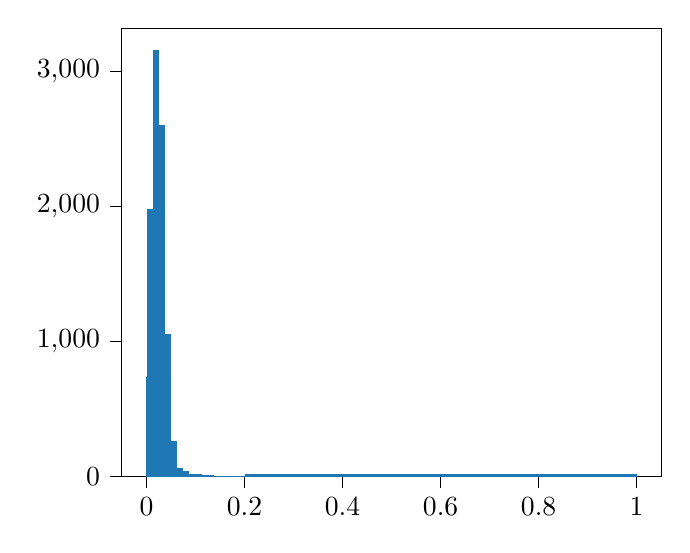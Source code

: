 % This file was created with tikzplotlib v0.10.1.
\begin{tikzpicture}

\definecolor{darkgray176}{RGB}{176,176,176}
\definecolor{steelblue31119180}{RGB}{31,119,180}

\begin{axis}[
tick align=outside,
tick pos=left,
x grid style={darkgray176},
xmin=-0.051, xmax=1.05,
xtick style={color=black},
y grid style={darkgray176},
ymin=0, ymax=3320.1,
ytick style={color=black}
]
\draw[draw=none,fill=steelblue31119180] (axis cs:-0.001,0) rectangle (axis cs:0.001,736);
\draw[draw=none,fill=steelblue31119180] (axis cs:0.001,0) rectangle (axis cs:0.013,1978);
\draw[draw=none,fill=steelblue31119180] (axis cs:0.013,0) rectangle (axis cs:0.025,3162);
\draw[draw=none,fill=steelblue31119180] (axis cs:0.025,0) rectangle (axis cs:0.037,2605);
\draw[draw=none,fill=steelblue31119180] (axis cs:0.037,0) rectangle (axis cs:0.05,1056);
\draw[draw=none,fill=steelblue31119180] (axis cs:0.05,0) rectangle (axis cs:0.062,264);
\draw[draw=none,fill=steelblue31119180] (axis cs:0.062,0) rectangle (axis cs:0.075,66);
\draw[draw=none,fill=steelblue31119180] (axis cs:0.075,0) rectangle (axis cs:0.087,39);
\draw[draw=none,fill=steelblue31119180] (axis cs:0.087,0) rectangle (axis cs:0.1,19);
\draw[draw=none,fill=steelblue31119180] (axis cs:0.1,0) rectangle (axis cs:0.113,16);
\draw[draw=none,fill=steelblue31119180] (axis cs:0.113,0) rectangle (axis cs:0.125,10);
\draw[draw=none,fill=steelblue31119180] (axis cs:0.125,0) rectangle (axis cs:0.138,9);
\draw[draw=none,fill=steelblue31119180] (axis cs:0.138,0) rectangle (axis cs:0.15,7);
\draw[draw=none,fill=steelblue31119180] (axis cs:0.15,0) rectangle (axis cs:0.163,7);
\draw[draw=none,fill=steelblue31119180] (axis cs:0.163,0) rectangle (axis cs:0.175,4);
\draw[draw=none,fill=steelblue31119180] (axis cs:0.175,0) rectangle (axis cs:0.188,3);
\draw[draw=none,fill=steelblue31119180] (axis cs:0.188,0) rectangle (axis cs:0.2,2);
\draw[draw=none,fill=steelblue31119180] (axis cs:0.2,0) rectangle (axis cs:1,17);
\end{axis}

\end{tikzpicture}
